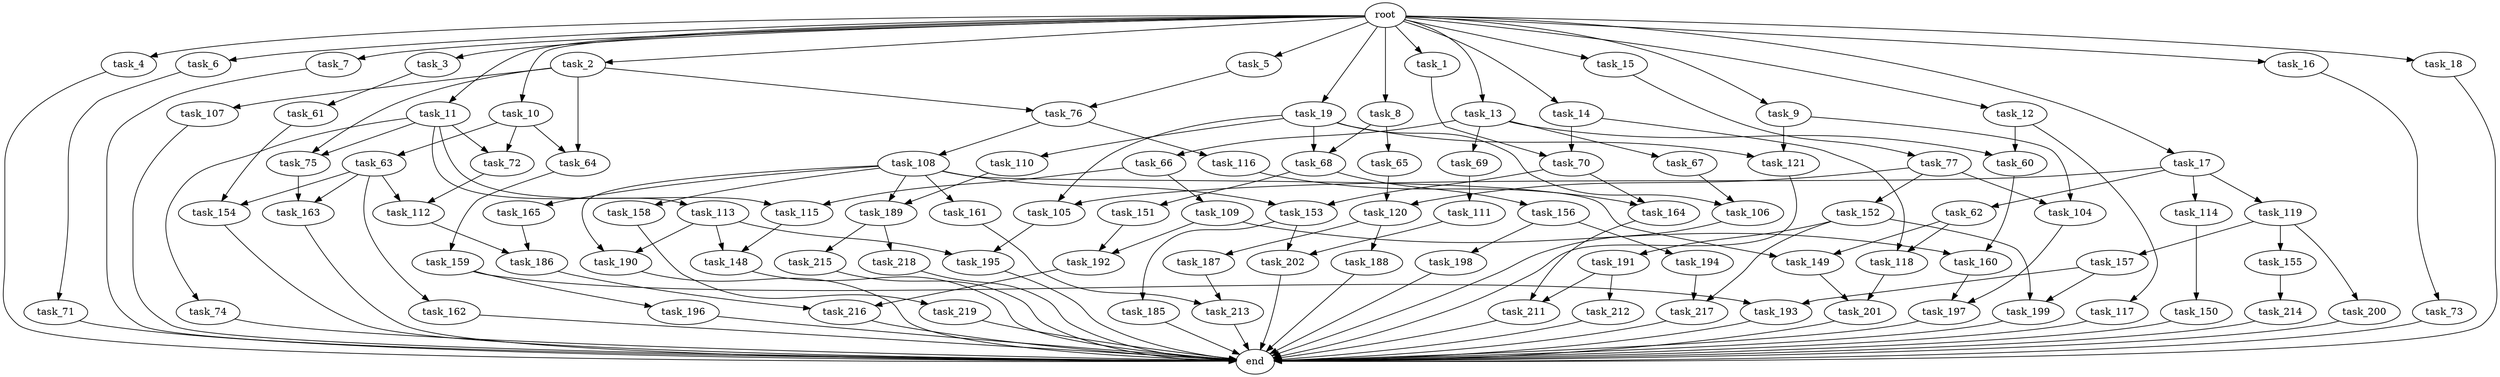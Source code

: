 digraph G {
  root [size="0.000000"];
  task_1 [size="102.400000"];
  task_2 [size="102.400000"];
  task_3 [size="102.400000"];
  task_4 [size="102.400000"];
  task_5 [size="102.400000"];
  task_6 [size="102.400000"];
  task_7 [size="102.400000"];
  task_8 [size="102.400000"];
  task_9 [size="102.400000"];
  task_10 [size="102.400000"];
  task_11 [size="102.400000"];
  task_12 [size="102.400000"];
  task_13 [size="102.400000"];
  task_14 [size="102.400000"];
  task_15 [size="102.400000"];
  task_16 [size="102.400000"];
  task_17 [size="102.400000"];
  task_18 [size="102.400000"];
  task_19 [size="102.400000"];
  task_60 [size="111669149696.000000"];
  task_61 [size="21474836480.000000"];
  task_62 [size="7730941132.800000"];
  task_63 [size="85899345920.000000"];
  task_64 [size="99643241267.200012"];
  task_65 [size="21474836480.000000"];
  task_66 [size="69578470195.199997"];
  task_67 [size="69578470195.199997"];
  task_68 [size="76450417868.800003"];
  task_69 [size="69578470195.199997"];
  task_70 [size="44667659878.400002"];
  task_71 [size="30923764531.200001"];
  task_72 [size="140874927308.800018"];
  task_73 [size="21474836480.000000"];
  task_74 [size="54975581388.800003"];
  task_75 [size="68719476736.000000"];
  task_76 [size="27487790694.400002"];
  task_77 [size="13743895347.200001"];
  task_104 [size="100502234726.400009"];
  task_105 [size="62706522521.600006"];
  task_106 [size="97066260889.600006"];
  task_107 [size="13743895347.200001"];
  task_108 [size="7730941132.800000"];
  task_109 [size="21474836480.000000"];
  task_110 [size="54975581388.800003"];
  task_111 [size="54975581388.800003"];
  task_112 [size="38654705664.000000"];
  task_113 [size="54975581388.800003"];
  task_114 [size="7730941132.800000"];
  task_115 [size="76450417868.800003"];
  task_116 [size="7730941132.800000"];
  task_117 [size="42090679500.800003"];
  task_118 [size="52398601011.200005"];
  task_119 [size="7730941132.800000"];
  task_120 [size="77309411328.000000"];
  task_121 [size="85899345920.000000"];
  task_148 [size="116823110451.200012"];
  task_149 [size="63565515980.800003"];
  task_150 [size="21474836480.000000"];
  task_151 [size="85899345920.000000"];
  task_152 [size="69578470195.199997"];
  task_153 [size="55834574848.000000"];
  task_154 [size="21474836480.000000"];
  task_155 [size="42090679500.800003"];
  task_156 [size="85899345920.000000"];
  task_157 [size="42090679500.800003"];
  task_158 [size="42090679500.800003"];
  task_159 [size="54975581388.800003"];
  task_160 [size="116823110451.200012"];
  task_161 [size="42090679500.800003"];
  task_162 [size="7730941132.800000"];
  task_163 [size="15461882265.600000"];
  task_164 [size="68719476736.000000"];
  task_165 [size="42090679500.800003"];
  task_185 [size="13743895347.200001"];
  task_186 [size="52398601011.200005"];
  task_187 [size="13743895347.200001"];
  task_188 [size="13743895347.200001"];
  task_189 [size="63565515980.800003"];
  task_190 [size="73014444032.000000"];
  task_191 [size="85899345920.000000"];
  task_192 [size="38654705664.000000"];
  task_193 [size="73014444032.000000"];
  task_194 [size="85899345920.000000"];
  task_195 [size="44667659878.400002"];
  task_196 [size="69578470195.199997"];
  task_197 [size="99643241267.200012"];
  task_198 [size="85899345920.000000"];
  task_199 [size="89335319756.800003"];
  task_200 [size="42090679500.800003"];
  task_201 [size="29205777612.800003"];
  task_202 [size="83322365542.400009"];
  task_211 [size="49821620633.600006"];
  task_212 [size="42090679500.800003"];
  task_213 [size="27487790694.400002"];
  task_214 [size="21474836480.000000"];
  task_215 [size="54975581388.800003"];
  task_216 [size="85899345920.000000"];
  task_217 [size="171798691840.000000"];
  task_218 [size="54975581388.800003"];
  task_219 [size="21474836480.000000"];
  end [size="0.000000"];

  root -> task_1 [size="1.000000"];
  root -> task_2 [size="1.000000"];
  root -> task_3 [size="1.000000"];
  root -> task_4 [size="1.000000"];
  root -> task_5 [size="1.000000"];
  root -> task_6 [size="1.000000"];
  root -> task_7 [size="1.000000"];
  root -> task_8 [size="1.000000"];
  root -> task_9 [size="1.000000"];
  root -> task_10 [size="1.000000"];
  root -> task_11 [size="1.000000"];
  root -> task_12 [size="1.000000"];
  root -> task_13 [size="1.000000"];
  root -> task_14 [size="1.000000"];
  root -> task_15 [size="1.000000"];
  root -> task_16 [size="1.000000"];
  root -> task_17 [size="1.000000"];
  root -> task_18 [size="1.000000"];
  root -> task_19 [size="1.000000"];
  task_1 -> task_70 [size="134217728.000000"];
  task_2 -> task_64 [size="134217728.000000"];
  task_2 -> task_75 [size="134217728.000000"];
  task_2 -> task_76 [size="134217728.000000"];
  task_2 -> task_107 [size="134217728.000000"];
  task_3 -> task_61 [size="209715200.000000"];
  task_4 -> end [size="1.000000"];
  task_5 -> task_76 [size="134217728.000000"];
  task_6 -> task_71 [size="301989888.000000"];
  task_7 -> end [size="1.000000"];
  task_8 -> task_65 [size="209715200.000000"];
  task_8 -> task_68 [size="209715200.000000"];
  task_9 -> task_104 [size="301989888.000000"];
  task_9 -> task_121 [size="301989888.000000"];
  task_10 -> task_63 [size="838860800.000000"];
  task_10 -> task_64 [size="838860800.000000"];
  task_10 -> task_72 [size="838860800.000000"];
  task_11 -> task_72 [size="536870912.000000"];
  task_11 -> task_74 [size="536870912.000000"];
  task_11 -> task_75 [size="536870912.000000"];
  task_11 -> task_113 [size="536870912.000000"];
  task_11 -> task_115 [size="536870912.000000"];
  task_12 -> task_60 [size="411041792.000000"];
  task_12 -> task_117 [size="411041792.000000"];
  task_13 -> task_60 [size="679477248.000000"];
  task_13 -> task_66 [size="679477248.000000"];
  task_13 -> task_67 [size="679477248.000000"];
  task_13 -> task_69 [size="679477248.000000"];
  task_14 -> task_70 [size="301989888.000000"];
  task_14 -> task_118 [size="301989888.000000"];
  task_15 -> task_77 [size="134217728.000000"];
  task_16 -> task_73 [size="209715200.000000"];
  task_17 -> task_62 [size="75497472.000000"];
  task_17 -> task_105 [size="75497472.000000"];
  task_17 -> task_114 [size="75497472.000000"];
  task_17 -> task_119 [size="75497472.000000"];
  task_18 -> end [size="1.000000"];
  task_19 -> task_68 [size="536870912.000000"];
  task_19 -> task_105 [size="536870912.000000"];
  task_19 -> task_106 [size="536870912.000000"];
  task_19 -> task_110 [size="536870912.000000"];
  task_19 -> task_121 [size="536870912.000000"];
  task_60 -> task_160 [size="838860800.000000"];
  task_61 -> task_154 [size="134217728.000000"];
  task_62 -> task_118 [size="209715200.000000"];
  task_62 -> task_149 [size="209715200.000000"];
  task_63 -> task_112 [size="75497472.000000"];
  task_63 -> task_154 [size="75497472.000000"];
  task_63 -> task_162 [size="75497472.000000"];
  task_63 -> task_163 [size="75497472.000000"];
  task_64 -> task_159 [size="536870912.000000"];
  task_65 -> task_120 [size="75497472.000000"];
  task_66 -> task_109 [size="209715200.000000"];
  task_66 -> task_115 [size="209715200.000000"];
  task_67 -> task_106 [size="411041792.000000"];
  task_68 -> task_151 [size="838860800.000000"];
  task_68 -> task_156 [size="838860800.000000"];
  task_69 -> task_111 [size="536870912.000000"];
  task_70 -> task_153 [size="134217728.000000"];
  task_70 -> task_164 [size="134217728.000000"];
  task_71 -> end [size="1.000000"];
  task_72 -> task_112 [size="301989888.000000"];
  task_73 -> end [size="1.000000"];
  task_74 -> end [size="1.000000"];
  task_75 -> task_163 [size="75497472.000000"];
  task_76 -> task_108 [size="75497472.000000"];
  task_76 -> task_116 [size="75497472.000000"];
  task_77 -> task_104 [size="679477248.000000"];
  task_77 -> task_120 [size="679477248.000000"];
  task_77 -> task_152 [size="679477248.000000"];
  task_104 -> task_197 [size="134217728.000000"];
  task_105 -> task_195 [size="134217728.000000"];
  task_106 -> end [size="1.000000"];
  task_107 -> end [size="1.000000"];
  task_108 -> task_149 [size="411041792.000000"];
  task_108 -> task_153 [size="411041792.000000"];
  task_108 -> task_158 [size="411041792.000000"];
  task_108 -> task_161 [size="411041792.000000"];
  task_108 -> task_165 [size="411041792.000000"];
  task_108 -> task_189 [size="411041792.000000"];
  task_108 -> task_190 [size="411041792.000000"];
  task_109 -> task_160 [size="301989888.000000"];
  task_109 -> task_192 [size="301989888.000000"];
  task_110 -> task_189 [size="209715200.000000"];
  task_111 -> task_202 [size="679477248.000000"];
  task_112 -> task_186 [size="209715200.000000"];
  task_113 -> task_148 [size="301989888.000000"];
  task_113 -> task_190 [size="301989888.000000"];
  task_113 -> task_195 [size="301989888.000000"];
  task_114 -> task_150 [size="209715200.000000"];
  task_115 -> task_148 [size="838860800.000000"];
  task_116 -> task_164 [size="536870912.000000"];
  task_117 -> end [size="1.000000"];
  task_118 -> task_201 [size="209715200.000000"];
  task_119 -> task_155 [size="411041792.000000"];
  task_119 -> task_157 [size="411041792.000000"];
  task_119 -> task_200 [size="411041792.000000"];
  task_120 -> task_187 [size="134217728.000000"];
  task_120 -> task_188 [size="134217728.000000"];
  task_121 -> end [size="1.000000"];
  task_148 -> end [size="1.000000"];
  task_149 -> task_201 [size="75497472.000000"];
  task_150 -> end [size="1.000000"];
  task_151 -> task_192 [size="75497472.000000"];
  task_152 -> task_191 [size="838860800.000000"];
  task_152 -> task_199 [size="838860800.000000"];
  task_152 -> task_217 [size="838860800.000000"];
  task_153 -> task_185 [size="134217728.000000"];
  task_153 -> task_202 [size="134217728.000000"];
  task_154 -> end [size="1.000000"];
  task_155 -> task_214 [size="209715200.000000"];
  task_156 -> task_194 [size="838860800.000000"];
  task_156 -> task_198 [size="838860800.000000"];
  task_157 -> task_193 [size="33554432.000000"];
  task_157 -> task_199 [size="33554432.000000"];
  task_158 -> task_219 [size="209715200.000000"];
  task_159 -> task_193 [size="679477248.000000"];
  task_159 -> task_196 [size="679477248.000000"];
  task_160 -> task_197 [size="838860800.000000"];
  task_161 -> task_213 [size="134217728.000000"];
  task_162 -> end [size="1.000000"];
  task_163 -> end [size="1.000000"];
  task_164 -> task_211 [size="75497472.000000"];
  task_165 -> task_186 [size="301989888.000000"];
  task_185 -> end [size="1.000000"];
  task_186 -> task_216 [size="301989888.000000"];
  task_187 -> task_213 [size="134217728.000000"];
  task_188 -> end [size="1.000000"];
  task_189 -> task_215 [size="536870912.000000"];
  task_189 -> task_218 [size="536870912.000000"];
  task_190 -> end [size="1.000000"];
  task_191 -> task_211 [size="411041792.000000"];
  task_191 -> task_212 [size="411041792.000000"];
  task_192 -> task_216 [size="536870912.000000"];
  task_193 -> end [size="1.000000"];
  task_194 -> task_217 [size="838860800.000000"];
  task_195 -> end [size="1.000000"];
  task_196 -> end [size="1.000000"];
  task_197 -> end [size="1.000000"];
  task_198 -> end [size="1.000000"];
  task_199 -> end [size="1.000000"];
  task_200 -> end [size="1.000000"];
  task_201 -> end [size="1.000000"];
  task_202 -> end [size="1.000000"];
  task_211 -> end [size="1.000000"];
  task_212 -> end [size="1.000000"];
  task_213 -> end [size="1.000000"];
  task_214 -> end [size="1.000000"];
  task_215 -> end [size="1.000000"];
  task_216 -> end [size="1.000000"];
  task_217 -> end [size="1.000000"];
  task_218 -> end [size="1.000000"];
  task_219 -> end [size="1.000000"];
}

